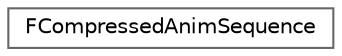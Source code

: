 digraph "Graphical Class Hierarchy"
{
 // INTERACTIVE_SVG=YES
 // LATEX_PDF_SIZE
  bgcolor="transparent";
  edge [fontname=Helvetica,fontsize=10,labelfontname=Helvetica,labelfontsize=10];
  node [fontname=Helvetica,fontsize=10,shape=box,height=0.2,width=0.4];
  rankdir="LR";
  Node0 [id="Node000000",label="FCompressedAnimSequence",height=0.2,width=0.4,color="grey40", fillcolor="white", style="filled",URL="$d2/dda/structFCompressedAnimSequence.html",tooltip=" "];
}
